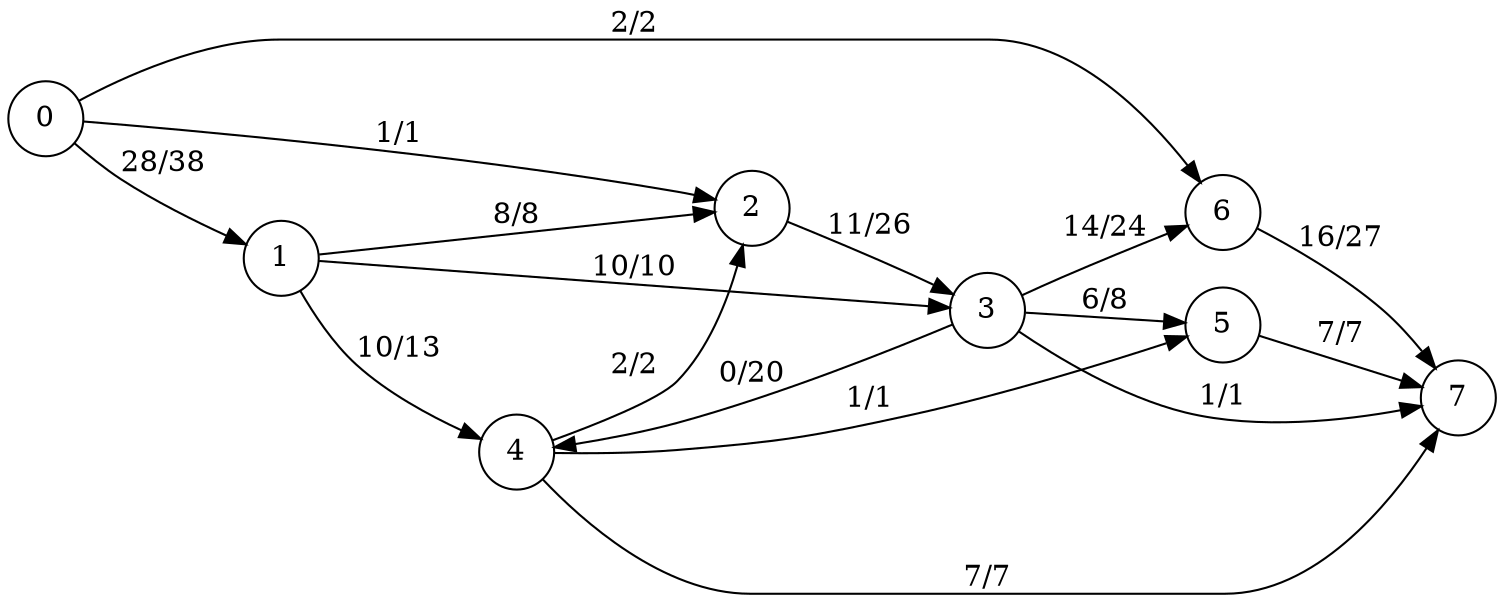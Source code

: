digraph finite_state_machine {
	rankdir=LR;
	node [shape = circle];
	4 -> 2 [ label = "2/2" ];
	4 -> 7 [ label = "7/7" ];
	4 -> 5 [ label = "1/1" ];
	0 -> 6 [ label = "2/2" ];
	0 -> 1 [ label = "28/38" ];
	0 -> 2 [ label = "1/1" ];
	3 -> 6 [ label = "14/24" ];
	3 -> 7 [ label = "1/1" ];
	3 -> 4 [ label = "0/20" ];
	3 -> 5 [ label = "6/8" ];
	6 -> 7 [ label = "16/27" ];
	5 -> 7 [ label = "7/7" ];
	1 -> 2 [ label = "8/8" ];
	1 -> 3 [ label = "10/10" ];
	1 -> 4 [ label = "10/13" ];
	2 -> 3 [ label = "11/26" ];
}
